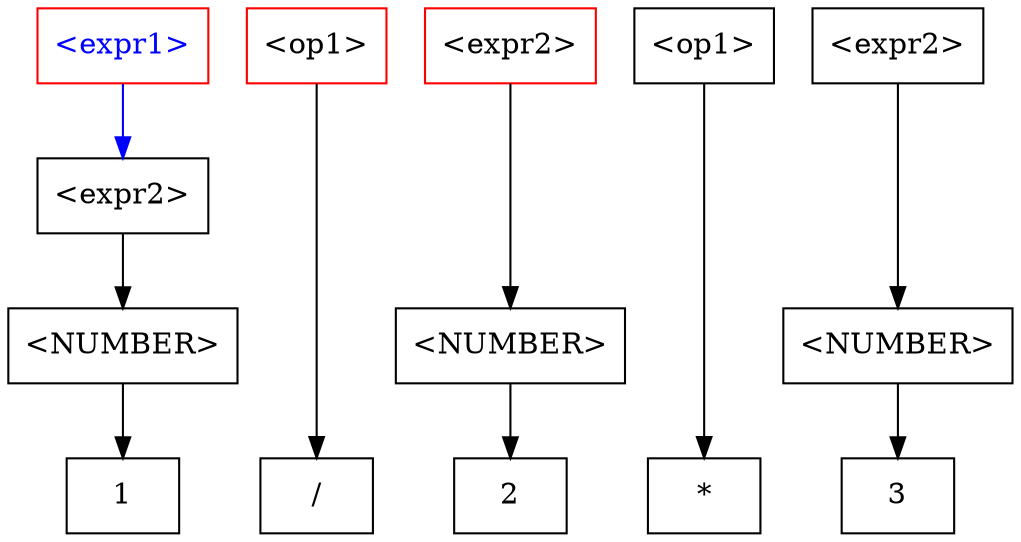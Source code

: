 digraph re {

        node [shape=box];

        r1 [label="<expr1>" fontcolor="blue"]
        r2 [label="<op1>"]
        r3 [label="<expr2>"]
        r4 [label="<op1>"]
        r5 [label="<expr2>"]

        r1, r2, r3 [color="red"]

        e1 [label="<expr2>"]

        t1 [label="<NUMBER>"]
        t3 [label="<NUMBER>"]
        t5 [label="<NUMBER>"]

        s1 [label="1"]
        s2 [label="/"]
        s3 [label="2"]
        s4 [label="*"]
        s5 [label="3"]

        r1 -> e1 [color="blue"]
        e1 -> t1 -> s1
        r2 -> s2
        r3 -> t3 -> s3
        r4 -> s4
        r5 -> t5 -> s5

        { rank=same; r1 r2 r3 r4 r5 }
        { rank=same; t1 t3 t5 }
        { rank=same; s1 s2 s3 s4 s5 }
}
